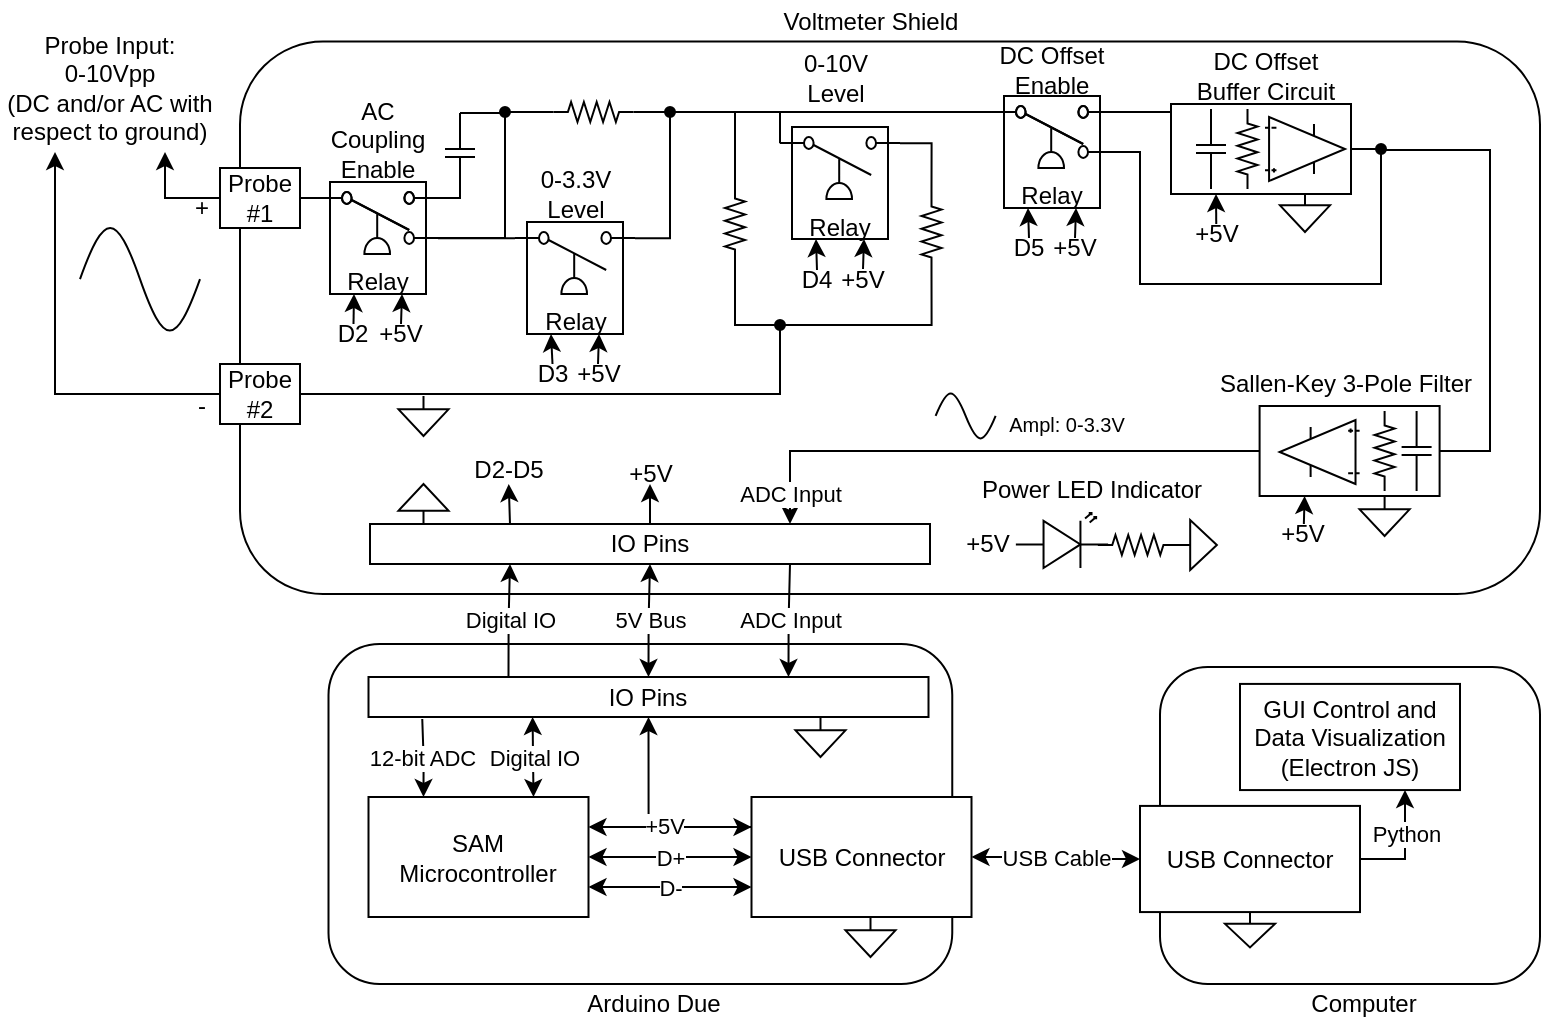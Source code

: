 <mxfile version="13.6.2" type="device"><diagram id="-oL0NHtV38mQ9emUjdSc" name="Page-1"><mxGraphModel dx="1126" dy="167" grid="1" gridSize="10" guides="1" tooltips="1" connect="1" arrows="1" fold="1" page="1" pageScale="1" pageWidth="850" pageHeight="1100" math="0" shadow="0"><root><mxCell id="0"/><mxCell id="1" parent="0"/><mxCell id="wLDwbeyGVbWUntYZaLQP-93" value="" style="rounded=1;whiteSpace=wrap;html=1;" parent="1" vertex="1"><mxGeometry x="-610" y="408.75" width="650" height="276.25" as="geometry"/></mxCell><mxCell id="EzJl0dSxxbxW8zrCP2cZ-2" value="" style="rounded=1;whiteSpace=wrap;html=1;" parent="1" vertex="1"><mxGeometry x="-565.75" y="710" width="311.88" height="170" as="geometry"/></mxCell><mxCell id="EzJl0dSxxbxW8zrCP2cZ-5" value="USB Cable" style="edgeStyle=orthogonalEdgeStyle;rounded=0;orthogonalLoop=1;jettySize=auto;html=1;exitX=1;exitY=0.5;exitDx=0;exitDy=0;entryX=0;entryY=0.5;entryDx=0;entryDy=0;startArrow=classic;startFill=1;" parent="1" source="wLDwbeyGVbWUntYZaLQP-1" target="wLDwbeyGVbWUntYZaLQP-102" edge="1"><mxGeometry relative="1" as="geometry"/></mxCell><mxCell id="EzJl0dSxxbxW8zrCP2cZ-11" value="D+" style="edgeStyle=orthogonalEdgeStyle;rounded=0;orthogonalLoop=1;jettySize=auto;html=1;exitX=0;exitY=0.5;exitDx=0;exitDy=0;entryX=1;entryY=0.5;entryDx=0;entryDy=0;startArrow=classic;startFill=1;" parent="1" source="wLDwbeyGVbWUntYZaLQP-1" target="EzJl0dSxxbxW8zrCP2cZ-6" edge="1"><mxGeometry relative="1" as="geometry"/></mxCell><mxCell id="EzJl0dSxxbxW8zrCP2cZ-12" value="D-" style="edgeStyle=orthogonalEdgeStyle;rounded=0;orthogonalLoop=1;jettySize=auto;html=1;exitX=0;exitY=0.75;exitDx=0;exitDy=0;entryX=1;entryY=0.75;entryDx=0;entryDy=0;startArrow=classic;startFill=1;" parent="1" source="wLDwbeyGVbWUntYZaLQP-1" target="EzJl0dSxxbxW8zrCP2cZ-6" edge="1"><mxGeometry relative="1" as="geometry"/></mxCell><mxCell id="EzJl0dSxxbxW8zrCP2cZ-13" style="edgeStyle=orthogonalEdgeStyle;rounded=0;orthogonalLoop=1;jettySize=auto;html=1;exitX=0;exitY=0.25;exitDx=0;exitDy=0;entryX=0.5;entryY=1;entryDx=0;entryDy=0;startArrow=classic;startFill=1;" parent="1" source="wLDwbeyGVbWUntYZaLQP-1" target="EzJl0dSxxbxW8zrCP2cZ-7" edge="1"><mxGeometry relative="1" as="geometry"><Array as="points"><mxPoint x="-406" y="802"/></Array></mxGeometry></mxCell><mxCell id="dvAcKzwwteOVy_JP5b5H-95" style="edgeStyle=orthogonalEdgeStyle;rounded=0;orthogonalLoop=1;jettySize=auto;html=1;exitX=0;exitY=0.25;exitDx=0;exitDy=0;entryX=1;entryY=0.25;entryDx=0;entryDy=0;startArrow=none;startFill=0;endArrow=classic;endFill=1;" parent="1" source="wLDwbeyGVbWUntYZaLQP-1" target="EzJl0dSxxbxW8zrCP2cZ-6" edge="1"><mxGeometry relative="1" as="geometry"><Array as="points"><mxPoint x="-390" y="802"/><mxPoint x="-390" y="802"/></Array></mxGeometry></mxCell><mxCell id="dvAcKzwwteOVy_JP5b5H-96" value="+5V" style="edgeLabel;html=1;align=center;verticalAlign=middle;resizable=0;points=[];" parent="dvAcKzwwteOVy_JP5b5H-95" vertex="1" connectable="0"><mxGeometry x="-0.064" relative="1" as="geometry"><mxPoint x="-6.0" y="-0.75" as="offset"/></mxGeometry></mxCell><mxCell id="wLDwbeyGVbWUntYZaLQP-1" value="USB Connector" style="rounded=0;whiteSpace=wrap;html=1;" parent="1" vertex="1"><mxGeometry x="-354.25" y="786.5" width="110" height="60" as="geometry"/></mxCell><mxCell id="wLDwbeyGVbWUntYZaLQP-76" value="" style="pointerEvents=1;verticalLabelPosition=bottom;shadow=0;dashed=0;align=center;html=1;verticalAlign=top;shape=mxgraph.electrical.waveforms.sine_wave;" parent="1" vertex="1"><mxGeometry x="-262.19" y="581" width="30" height="30" as="geometry"/></mxCell><mxCell id="wLDwbeyGVbWUntYZaLQP-77" value="&lt;font style=&quot;font-size: 10px&quot;&gt;Ampl: 0-3.3V&lt;/font&gt;" style="text;html=1;align=center;verticalAlign=middle;resizable=0;points=[];autosize=1;" parent="1" vertex="1"><mxGeometry x="-232.19" y="590" width="70" height="20" as="geometry"/></mxCell><mxCell id="dvAcKzwwteOVy_JP5b5H-117" style="edgeStyle=orthogonalEdgeStyle;rounded=0;orthogonalLoop=1;jettySize=auto;html=1;exitX=0;exitY=0.5;exitDx=0;exitDy=0;entryX=0.25;entryY=1;entryDx=0;entryDy=0;startArrow=none;startFill=0;endArrow=classic;endFill=1;" parent="1" source="wLDwbeyGVbWUntYZaLQP-106" target="wLDwbeyGVbWUntYZaLQP-111" edge="1"><mxGeometry relative="1" as="geometry"/></mxCell><mxCell id="jSE5PXebaVcD20LWmkzH-25" style="edgeStyle=orthogonalEdgeStyle;rounded=0;orthogonalLoop=1;jettySize=auto;html=1;exitX=1;exitY=0.5;exitDx=0;exitDy=0;entryX=0.5;entryY=1;entryDx=0;entryDy=0;endArrow=none;endFill=0;" parent="1" source="wLDwbeyGVbWUntYZaLQP-106" target="dvAcKzwwteOVy_JP5b5H-18" edge="1"><mxGeometry relative="1" as="geometry"/></mxCell><mxCell id="wLDwbeyGVbWUntYZaLQP-106" value="Probe #2" style="rounded=0;whiteSpace=wrap;html=1;" parent="1" vertex="1"><mxGeometry x="-620" y="570" width="40" height="30" as="geometry"/></mxCell><mxCell id="wLDwbeyGVbWUntYZaLQP-111" value="Probe Input:&lt;br&gt;&lt;span&gt;0-10Vpp&lt;/span&gt;&lt;br&gt;(DC and/or AC with respect to ground)" style="text;html=1;strokeColor=none;fillColor=none;align=center;verticalAlign=middle;whiteSpace=wrap;rounded=0;" parent="1" vertex="1"><mxGeometry x="-730" y="400" width="110" height="64" as="geometry"/></mxCell><mxCell id="L6yJ6HLcH0pnZUztyq2i-1" value="" style="pointerEvents=1;verticalLabelPosition=bottom;shadow=0;dashed=0;align=center;html=1;verticalAlign=top;shape=mxgraph.electrical.waveforms.sine_wave;" parent="1" vertex="1"><mxGeometry x="-690" y="493.32" width="60" height="68.68" as="geometry"/></mxCell><mxCell id="dvAcKzwwteOVy_JP5b5H-61" style="edgeStyle=orthogonalEdgeStyle;rounded=0;orthogonalLoop=1;jettySize=auto;html=1;exitX=1;exitY=0.5;exitDx=0;exitDy=0;entryX=0;entryY=0.885;entryDx=0;entryDy=0;entryPerimeter=0;startArrow=none;startFill=0;endArrow=none;endFill=0;" parent="1" source="wLDwbeyGVbWUntYZaLQP-53" target="EzJl0dSxxbxW8zrCP2cZ-267" edge="1"><mxGeometry relative="1" as="geometry"/></mxCell><mxCell id="dvAcKzwwteOVy_JP5b5H-116" style="edgeStyle=orthogonalEdgeStyle;rounded=0;orthogonalLoop=1;jettySize=auto;html=1;exitX=0;exitY=0.5;exitDx=0;exitDy=0;entryX=0.75;entryY=1;entryDx=0;entryDy=0;startArrow=none;startFill=0;endArrow=classic;endFill=1;" parent="1" source="wLDwbeyGVbWUntYZaLQP-53" target="wLDwbeyGVbWUntYZaLQP-111" edge="1"><mxGeometry relative="1" as="geometry"/></mxCell><mxCell id="wLDwbeyGVbWUntYZaLQP-53" value="Probe #1" style="rounded=0;whiteSpace=wrap;html=1;" parent="1" vertex="1"><mxGeometry x="-620" y="472" width="40" height="30" as="geometry"/></mxCell><mxCell id="EzJl0dSxxbxW8zrCP2cZ-16" value="Digital IO" style="rounded=0;orthogonalLoop=1;jettySize=auto;html=1;exitX=0.75;exitY=0;exitDx=0;exitDy=0;entryX=0.293;entryY=1;entryDx=0;entryDy=0;entryPerimeter=0;startArrow=classic;startFill=1;" parent="1" source="EzJl0dSxxbxW8zrCP2cZ-6" target="EzJl0dSxxbxW8zrCP2cZ-7" edge="1"><mxGeometry relative="1" as="geometry"/></mxCell><mxCell id="EzJl0dSxxbxW8zrCP2cZ-22" value="12-bit ADC" style="edgeStyle=orthogonalEdgeStyle;rounded=0;orthogonalLoop=1;jettySize=auto;html=1;exitX=0.25;exitY=0;exitDx=0;exitDy=0;entryX=0.096;entryY=1.05;entryDx=0;entryDy=0;entryPerimeter=0;startArrow=classic;startFill=1;endArrow=none;endFill=0;" parent="1" source="EzJl0dSxxbxW8zrCP2cZ-6" target="EzJl0dSxxbxW8zrCP2cZ-7" edge="1"><mxGeometry relative="1" as="geometry"><Array as="points"><mxPoint x="-518" y="767"/><mxPoint x="-519" y="767"/></Array></mxGeometry></mxCell><mxCell id="EzJl0dSxxbxW8zrCP2cZ-6" value="SAM Microcontroller" style="rounded=0;whiteSpace=wrap;html=1;" parent="1" vertex="1"><mxGeometry x="-545.75" y="786.5" width="110" height="60" as="geometry"/></mxCell><mxCell id="EzJl0dSxxbxW8zrCP2cZ-19" value="ADC Input" style="edgeStyle=orthogonalEdgeStyle;rounded=0;orthogonalLoop=1;jettySize=auto;html=1;exitX=0.75;exitY=0;exitDx=0;exitDy=0;entryX=0.75;entryY=1;entryDx=0;entryDy=0;startArrow=classic;startFill=1;endArrow=none;endFill=0;" parent="1" source="EzJl0dSxxbxW8zrCP2cZ-7" target="EzJl0dSxxbxW8zrCP2cZ-18" edge="1"><mxGeometry relative="1" as="geometry"/></mxCell><mxCell id="EzJl0dSxxbxW8zrCP2cZ-20" value="5V Bus" style="edgeStyle=orthogonalEdgeStyle;rounded=0;orthogonalLoop=1;jettySize=auto;html=1;exitX=0.5;exitY=0;exitDx=0;exitDy=0;entryX=0.5;entryY=1;entryDx=0;entryDy=0;startArrow=classic;startFill=1;" parent="1" source="EzJl0dSxxbxW8zrCP2cZ-7" target="EzJl0dSxxbxW8zrCP2cZ-18" edge="1"><mxGeometry relative="1" as="geometry"/></mxCell><mxCell id="EzJl0dSxxbxW8zrCP2cZ-21" value="Digital IO" style="edgeStyle=orthogonalEdgeStyle;rounded=0;orthogonalLoop=1;jettySize=auto;html=1;exitX=0.25;exitY=0;exitDx=0;exitDy=0;entryX=0.25;entryY=1;entryDx=0;entryDy=0;startArrow=none;startFill=0;endArrow=classic;endFill=1;" parent="1" source="EzJl0dSxxbxW8zrCP2cZ-7" target="EzJl0dSxxbxW8zrCP2cZ-18" edge="1"><mxGeometry relative="1" as="geometry"/></mxCell><mxCell id="EzJl0dSxxbxW8zrCP2cZ-7" value="IO Pins" style="rounded=0;whiteSpace=wrap;html=1;" parent="1" vertex="1"><mxGeometry x="-545.75" y="726.5" width="280" height="20" as="geometry"/></mxCell><mxCell id="EzJl0dSxxbxW8zrCP2cZ-18" value="IO Pins" style="rounded=0;whiteSpace=wrap;html=1;" parent="1" vertex="1"><mxGeometry x="-545" y="650" width="280" height="20" as="geometry"/></mxCell><mxCell id="dvAcKzwwteOVy_JP5b5H-58" style="edgeStyle=orthogonalEdgeStyle;rounded=0;orthogonalLoop=1;jettySize=auto;html=1;exitX=0;exitY=0.5;exitDx=0;exitDy=0;exitPerimeter=0;entryX=1;entryY=0.5;entryDx=0;entryDy=0;startArrow=none;startFill=0;endArrow=none;endFill=0;" parent="1" source="okWs0Sjqfzj3kmloRYLB-17" target="dvAcKzwwteOVy_JP5b5H-54" edge="1"><mxGeometry relative="1" as="geometry"/></mxCell><mxCell id="jSE5PXebaVcD20LWmkzH-31" style="edgeStyle=orthogonalEdgeStyle;rounded=0;orthogonalLoop=1;jettySize=auto;html=1;exitX=1;exitY=0.5;exitDx=0;exitDy=0;exitPerimeter=0;entryX=0;entryY=0.5;entryDx=0;entryDy=0;endArrow=none;endFill=0;" parent="1" source="okWs0Sjqfzj3kmloRYLB-17" target="jSE5PXebaVcD20LWmkzH-29" edge="1"><mxGeometry relative="1" as="geometry"/></mxCell><mxCell id="okWs0Sjqfzj3kmloRYLB-17" value="" style="pointerEvents=1;verticalLabelPosition=bottom;shadow=0;dashed=0;align=center;html=1;verticalAlign=top;shape=mxgraph.electrical.resistors.resistor_2;rotation=90;direction=north;" parent="1" vertex="1"><mxGeometry x="-438.26" y="424" width="10" height="40" as="geometry"/></mxCell><mxCell id="okWs0Sjqfzj3kmloRYLB-20" value="" style="pointerEvents=1;verticalLabelPosition=bottom;shadow=0;dashed=0;align=center;html=1;verticalAlign=top;shape=mxgraph.electrical.resistors.resistor_2;rotation=90;" parent="1" vertex="1"><mxGeometry x="-382.5" y="495" width="40" height="10" as="geometry"/></mxCell><mxCell id="EzJl0dSxxbxW8zrCP2cZ-129" value="" style="pointerEvents=1;verticalLabelPosition=bottom;shadow=0;dashed=0;align=center;html=1;verticalAlign=top;shape=mxgraph.electrical.signal_sources.signal_ground;" parent="1" vertex="1"><mxGeometry x="-307.25" y="846.5" width="25" height="20" as="geometry"/></mxCell><mxCell id="EzJl0dSxxbxW8zrCP2cZ-176" value="" style="group" parent="1" vertex="1" connectable="0"><mxGeometry x="-340" y="451.5" width="60" height="81" as="geometry"/></mxCell><mxCell id="EzJl0dSxxbxW8zrCP2cZ-177" value="+5V" style="text;html=1;strokeColor=none;fillColor=none;align=center;verticalAlign=middle;whiteSpace=wrap;rounded=0;dashed=1;" parent="EzJl0dSxxbxW8zrCP2cZ-176" vertex="1"><mxGeometry x="34" y="71" width="15" height="10" as="geometry"/></mxCell><mxCell id="EzJl0dSxxbxW8zrCP2cZ-178" value="" style="group" parent="EzJl0dSxxbxW8zrCP2cZ-176" vertex="1" connectable="0"><mxGeometry width="60" height="76" as="geometry"/></mxCell><mxCell id="EzJl0dSxxbxW8zrCP2cZ-179" value="" style="group" parent="EzJl0dSxxbxW8zrCP2cZ-178" vertex="1" connectable="0"><mxGeometry width="60" height="76" as="geometry"/></mxCell><mxCell id="EzJl0dSxxbxW8zrCP2cZ-180" value="&lt;br&gt;&lt;br&gt;&lt;br&gt;Relay" style="rounded=0;whiteSpace=wrap;html=1;" parent="EzJl0dSxxbxW8zrCP2cZ-179" vertex="1"><mxGeometry x="6" width="48" height="56" as="geometry"/></mxCell><mxCell id="EzJl0dSxxbxW8zrCP2cZ-181" value="" style="pointerEvents=1;verticalLabelPosition=bottom;shadow=0;dashed=0;align=center;html=1;verticalAlign=top;shape=mxgraph.electrical.electro-mechanical.pressure_actuated;" parent="EzJl0dSxxbxW8zrCP2cZ-179" vertex="1"><mxGeometry y="5" width="60" height="31" as="geometry"/></mxCell><mxCell id="EzJl0dSxxbxW8zrCP2cZ-182" style="edgeStyle=orthogonalEdgeStyle;rounded=0;orthogonalLoop=1;jettySize=auto;html=1;exitX=0.5;exitY=0;exitDx=0;exitDy=0;entryX=0.75;entryY=1;entryDx=0;entryDy=0;startArrow=none;startFill=0;endArrow=classic;endFill=1;" parent="EzJl0dSxxbxW8zrCP2cZ-176" source="EzJl0dSxxbxW8zrCP2cZ-177" target="EzJl0dSxxbxW8zrCP2cZ-180" edge="1"><mxGeometry relative="1" as="geometry"/></mxCell><mxCell id="jSE5PXebaVcD20LWmkzH-37" style="edgeStyle=orthogonalEdgeStyle;rounded=0;orthogonalLoop=1;jettySize=auto;html=1;exitX=1;exitY=0.5;exitDx=0;exitDy=0;exitPerimeter=0;entryX=1;entryY=0.5;entryDx=0;entryDy=0;endArrow=none;endFill=0;" parent="1" source="EzJl0dSxxbxW8zrCP2cZ-193" target="dvAcKzwwteOVy_JP5b5H-18" edge="1"><mxGeometry relative="1" as="geometry"/></mxCell><mxCell id="EzJl0dSxxbxW8zrCP2cZ-193" value="" style="pointerEvents=1;verticalLabelPosition=bottom;shadow=0;dashed=0;align=center;html=1;verticalAlign=top;shape=mxgraph.electrical.resistors.resistor_2;rotation=90;" parent="1" vertex="1"><mxGeometry x="-284.25" y="499" width="40" height="10" as="geometry"/></mxCell><mxCell id="EzJl0dSxxbxW8zrCP2cZ-195" style="edgeStyle=orthogonalEdgeStyle;rounded=0;orthogonalLoop=1;jettySize=auto;html=1;exitX=1;exitY=0.1;exitDx=0;exitDy=0;exitPerimeter=0;entryX=0;entryY=0.5;entryDx=0;entryDy=0;entryPerimeter=0;startArrow=none;startFill=0;endArrow=none;endFill=0;" parent="1" source="EzJl0dSxxbxW8zrCP2cZ-181" target="EzJl0dSxxbxW8zrCP2cZ-193" edge="1"><mxGeometry relative="1" as="geometry"/></mxCell><mxCell id="EzJl0dSxxbxW8zrCP2cZ-248" value="Arduino Due" style="text;html=1;strokeColor=none;fillColor=none;align=center;verticalAlign=middle;whiteSpace=wrap;rounded=0;" parent="1" vertex="1"><mxGeometry x="-438.26" y="880" width="70" height="20" as="geometry"/></mxCell><mxCell id="EzJl0dSxxbxW8zrCP2cZ-249" value="Voltmeter Shield" style="text;html=1;strokeColor=none;fillColor=none;align=center;verticalAlign=middle;whiteSpace=wrap;rounded=0;" parent="1" vertex="1"><mxGeometry x="-348" y="388.75" width="106.5" height="20" as="geometry"/></mxCell><mxCell id="EzJl0dSxxbxW8zrCP2cZ-247" value="Computer" style="text;html=1;strokeColor=none;fillColor=none;align=center;verticalAlign=middle;whiteSpace=wrap;rounded=0;" parent="1" vertex="1"><mxGeometry x="-68" y="880" width="40" height="20" as="geometry"/></mxCell><mxCell id="EzJl0dSxxbxW8zrCP2cZ-260" value="" style="group" parent="1" vertex="1" connectable="0"><mxGeometry x="-565.75" y="481" width="60" height="81" as="geometry"/></mxCell><mxCell id="EzJl0dSxxbxW8zrCP2cZ-261" value="" style="group" parent="EzJl0dSxxbxW8zrCP2cZ-260" vertex="1" connectable="0"><mxGeometry x="-5.25" y="-2" width="60" height="81" as="geometry"/></mxCell><mxCell id="EzJl0dSxxbxW8zrCP2cZ-262" value="+5V" style="text;html=1;strokeColor=none;fillColor=none;align=center;verticalAlign=middle;whiteSpace=wrap;rounded=0;dashed=1;" parent="EzJl0dSxxbxW8zrCP2cZ-261" vertex="1"><mxGeometry x="34" y="71" width="15" height="10" as="geometry"/></mxCell><mxCell id="EzJl0dSxxbxW8zrCP2cZ-263" value="" style="group" parent="EzJl0dSxxbxW8zrCP2cZ-261" vertex="1" connectable="0"><mxGeometry width="60" height="76" as="geometry"/></mxCell><mxCell id="EzJl0dSxxbxW8zrCP2cZ-264" value="" style="group" parent="EzJl0dSxxbxW8zrCP2cZ-263" vertex="1" connectable="0"><mxGeometry width="60" height="76" as="geometry"/></mxCell><mxCell id="EzJl0dSxxbxW8zrCP2cZ-265" value="&lt;br&gt;&lt;br&gt;&lt;br&gt;Relay" style="rounded=0;whiteSpace=wrap;html=1;" parent="EzJl0dSxxbxW8zrCP2cZ-264" vertex="1"><mxGeometry x="6" width="48" height="56" as="geometry"/></mxCell><mxCell id="EzJl0dSxxbxW8zrCP2cZ-266" value="" style="pointerEvents=1;verticalLabelPosition=bottom;shadow=0;dashed=0;align=center;html=1;verticalAlign=top;shape=mxgraph.electrical.electro-mechanical.pressure_actuated;" parent="EzJl0dSxxbxW8zrCP2cZ-264" vertex="1"><mxGeometry y="5" width="60" height="31" as="geometry"/></mxCell><mxCell id="EzJl0dSxxbxW8zrCP2cZ-267" value="" style="pointerEvents=1;verticalLabelPosition=bottom;shadow=0;dashed=0;align=center;html=1;verticalAlign=top;shape=mxgraph.electrical.electro-mechanical.2-way_switch;fillColor=none;flipV=1;" parent="EzJl0dSxxbxW8zrCP2cZ-264" vertex="1"><mxGeometry y="5" width="60" height="26" as="geometry"/></mxCell><mxCell id="EzJl0dSxxbxW8zrCP2cZ-268" style="edgeStyle=orthogonalEdgeStyle;rounded=0;orthogonalLoop=1;jettySize=auto;html=1;exitX=0.5;exitY=0;exitDx=0;exitDy=0;entryX=0.75;entryY=1;entryDx=0;entryDy=0;startArrow=none;startFill=0;endArrow=classic;endFill=1;" parent="EzJl0dSxxbxW8zrCP2cZ-261" source="EzJl0dSxxbxW8zrCP2cZ-262" target="EzJl0dSxxbxW8zrCP2cZ-265" edge="1"><mxGeometry relative="1" as="geometry"/></mxCell><mxCell id="EzJl0dSxxbxW8zrCP2cZ-320" style="edgeStyle=orthogonalEdgeStyle;rounded=0;orthogonalLoop=1;jettySize=auto;html=1;exitX=0.5;exitY=0;exitDx=0;exitDy=0;entryX=0.25;entryY=1;entryDx=0;entryDy=0;startArrow=none;startFill=0;endArrow=classic;endFill=1;" parent="1" source="EzJl0dSxxbxW8zrCP2cZ-318" target="EzJl0dSxxbxW8zrCP2cZ-265" edge="1"><mxGeometry relative="1" as="geometry"/></mxCell><mxCell id="EzJl0dSxxbxW8zrCP2cZ-318" value="D2" style="text;html=1;strokeColor=none;fillColor=none;align=center;verticalAlign=middle;whiteSpace=wrap;rounded=0;dashed=1;" parent="1" vertex="1"><mxGeometry x="-560.75" y="550" width="15" height="10" as="geometry"/></mxCell><mxCell id="EzJl0dSxxbxW8zrCP2cZ-331" style="edgeStyle=orthogonalEdgeStyle;rounded=0;orthogonalLoop=1;jettySize=auto;html=1;exitX=0.5;exitY=0;exitDx=0;exitDy=0;entryX=0.25;entryY=1;entryDx=0;entryDy=0;startArrow=none;startFill=0;endArrow=classic;endFill=1;" parent="1" source="EzJl0dSxxbxW8zrCP2cZ-330" target="EzJl0dSxxbxW8zrCP2cZ-180" edge="1"><mxGeometry relative="1" as="geometry"/></mxCell><mxCell id="EzJl0dSxxbxW8zrCP2cZ-330" value="D4" style="text;html=1;strokeColor=none;fillColor=none;align=center;verticalAlign=middle;whiteSpace=wrap;rounded=0;dashed=1;" parent="1" vertex="1"><mxGeometry x="-329" y="523" width="15" height="10" as="geometry"/></mxCell><mxCell id="EzJl0dSxxbxW8zrCP2cZ-370" style="rounded=0;orthogonalLoop=1;jettySize=auto;html=1;exitX=0.5;exitY=1;exitDx=0;exitDy=0;entryX=0.25;entryY=0;entryDx=0;entryDy=0;startArrow=classic;startFill=1;endArrow=none;endFill=0;" parent="1" source="EzJl0dSxxbxW8zrCP2cZ-364" target="EzJl0dSxxbxW8zrCP2cZ-18" edge="1"><mxGeometry relative="1" as="geometry"/></mxCell><mxCell id="EzJl0dSxxbxW8zrCP2cZ-364" value="D2-D5" style="text;html=1;strokeColor=none;fillColor=none;align=center;verticalAlign=middle;whiteSpace=wrap;rounded=0;dashed=1;" parent="1" vertex="1"><mxGeometry x="-500.13" y="615" width="49" height="15" as="geometry"/></mxCell><mxCell id="EzJl0dSxxbxW8zrCP2cZ-368" style="rounded=0;orthogonalLoop=1;jettySize=auto;html=1;exitX=0.5;exitY=1;exitDx=0;exitDy=0;entryX=0.5;entryY=0;entryDx=0;entryDy=0;startArrow=classic;startFill=1;endArrow=none;endFill=0;" parent="1" source="EzJl0dSxxbxW8zrCP2cZ-367" target="EzJl0dSxxbxW8zrCP2cZ-18" edge="1"><mxGeometry relative="1" as="geometry"/></mxCell><mxCell id="EzJl0dSxxbxW8zrCP2cZ-367" value="+5V" style="text;html=1;strokeColor=none;fillColor=none;align=center;verticalAlign=middle;whiteSpace=wrap;rounded=0;dashed=1;" parent="1" vertex="1"><mxGeometry x="-412.5" y="620" width="15" height="10" as="geometry"/></mxCell><mxCell id="EzJl0dSxxbxW8zrCP2cZ-371" value="" style="pointerEvents=1;verticalLabelPosition=bottom;shadow=0;dashed=0;align=center;html=1;verticalAlign=top;shape=mxgraph.electrical.signal_sources.signal_ground;direction=west;" parent="1" vertex="1"><mxGeometry x="-530.75" y="630" width="25" height="20" as="geometry"/></mxCell><mxCell id="EzJl0dSxxbxW8zrCP2cZ-379" value="" style="pointerEvents=1;verticalLabelPosition=bottom;shadow=0;dashed=0;align=center;html=1;verticalAlign=top;shape=mxgraph.electrical.signal_sources.signal_ground;" parent="1" vertex="1"><mxGeometry x="-332.25" y="746.5" width="25" height="20" as="geometry"/></mxCell><mxCell id="dvAcKzwwteOVy_JP5b5H-63" style="edgeStyle=orthogonalEdgeStyle;rounded=0;orthogonalLoop=1;jettySize=auto;html=1;exitX=0;exitY=0.5;exitDx=0;exitDy=0;exitPerimeter=0;entryX=0;entryY=0.5;entryDx=0;entryDy=0;startArrow=none;startFill=0;endArrow=none;endFill=0;" parent="1" source="EzJl0dSxxbxW8zrCP2cZ-304" target="dvAcKzwwteOVy_JP5b5H-54" edge="1"><mxGeometry relative="1" as="geometry"/></mxCell><mxCell id="EzJl0dSxxbxW8zrCP2cZ-304" value="" style="pointerEvents=1;verticalLabelPosition=bottom;shadow=0;dashed=0;align=center;html=1;verticalAlign=top;shape=mxgraph.electrical.capacitors.capacitor_1;fillColor=none;rotation=-90;direction=west;" parent="1" vertex="1"><mxGeometry x="-520" y="457" width="40" height="15" as="geometry"/></mxCell><mxCell id="jSE5PXebaVcD20LWmkzH-36" style="edgeStyle=orthogonalEdgeStyle;rounded=0;orthogonalLoop=1;jettySize=auto;html=1;exitX=0;exitY=0.5;exitDx=0;exitDy=0;entryX=1;entryY=0.5;entryDx=0;entryDy=0;entryPerimeter=0;endArrow=none;endFill=0;" parent="1" source="dvAcKzwwteOVy_JP5b5H-18" target="okWs0Sjqfzj3kmloRYLB-20" edge="1"><mxGeometry relative="1" as="geometry"/></mxCell><mxCell id="dvAcKzwwteOVy_JP5b5H-18" value="" style="ellipse;whiteSpace=wrap;html=1;aspect=fixed;fillColor=#000000;" parent="1" vertex="1"><mxGeometry x="-342.5" y="548" width="5" height="5" as="geometry"/></mxCell><mxCell id="dvAcKzwwteOVy_JP5b5H-85" value="ADC Input" style="edgeStyle=orthogonalEdgeStyle;rounded=0;orthogonalLoop=1;jettySize=auto;html=1;exitX=1;exitY=0.5;exitDx=0;exitDy=0;entryX=0.75;entryY=0;entryDx=0;entryDy=0;startArrow=none;startFill=0;endArrow=classic;endFill=1;" parent="1" source="EzJl0dSxxbxW8zrCP2cZ-251" target="EzJl0dSxxbxW8zrCP2cZ-18" edge="1"><mxGeometry x="0.753" y="18" relative="1" as="geometry"><mxPoint x="-18" y="18" as="offset"/><mxPoint x="-73" y="610.5" as="sourcePoint"/></mxGeometry></mxCell><mxCell id="wLDwbeyGVbWUntYZaLQP-101" value="" style="rounded=1;whiteSpace=wrap;html=1;" parent="1" vertex="1"><mxGeometry x="-150" y="721.5" width="190" height="158.5" as="geometry"/></mxCell><mxCell id="dvAcKzwwteOVy_JP5b5H-35" value="Python" style="edgeStyle=orthogonalEdgeStyle;rounded=0;orthogonalLoop=1;jettySize=auto;html=1;exitX=1;exitY=0.5;exitDx=0;exitDy=0;entryX=0.75;entryY=1;entryDx=0;entryDy=0;startArrow=none;startFill=0;endArrow=classic;endFill=1;" parent="1" source="wLDwbeyGVbWUntYZaLQP-102" target="wLDwbeyGVbWUntYZaLQP-103" edge="1"><mxGeometry x="0.229" relative="1" as="geometry"><mxPoint as="offset"/></mxGeometry></mxCell><mxCell id="wLDwbeyGVbWUntYZaLQP-102" value="USB Connector" style="rounded=0;whiteSpace=wrap;html=1;" parent="1" vertex="1"><mxGeometry x="-160" y="790.962" width="110" height="53.077" as="geometry"/></mxCell><mxCell id="wLDwbeyGVbWUntYZaLQP-103" value="GUI Control and Data Visualization&lt;br&gt;(Electron JS)" style="rounded=0;whiteSpace=wrap;html=1;" parent="1" vertex="1"><mxGeometry x="-110" y="729.962" width="110" height="53.077" as="geometry"/></mxCell><mxCell id="L6yJ6HLcH0pnZUztyq2i-5" value="" style="pointerEvents=1;verticalLabelPosition=bottom;shadow=0;dashed=0;align=center;html=1;verticalAlign=top;shape=mxgraph.electrical.signal_sources.signal_ground;" parent="1" vertex="1"><mxGeometry x="-117.5" y="844.038" width="25" height="17.692" as="geometry"/></mxCell><mxCell id="dvAcKzwwteOVy_JP5b5H-36" value="AC Coupling&lt;br&gt;Enable" style="text;html=1;strokeColor=none;fillColor=none;align=center;verticalAlign=middle;whiteSpace=wrap;rounded=0;" parent="1" vertex="1"><mxGeometry x="-560.75" y="448.25" width="40" height="20" as="geometry"/></mxCell><mxCell id="dvAcKzwwteOVy_JP5b5H-57" style="edgeStyle=orthogonalEdgeStyle;rounded=0;orthogonalLoop=1;jettySize=auto;html=1;exitX=0.5;exitY=1;exitDx=0;exitDy=0;entryX=1;entryY=0.115;entryDx=0;entryDy=0;entryPerimeter=0;startArrow=none;startFill=0;endArrow=none;endFill=0;" parent="1" source="dvAcKzwwteOVy_JP5b5H-54" target="EzJl0dSxxbxW8zrCP2cZ-267" edge="1"><mxGeometry relative="1" as="geometry"/></mxCell><mxCell id="dvAcKzwwteOVy_JP5b5H-54" value="" style="ellipse;whiteSpace=wrap;html=1;aspect=fixed;fillColor=#000000;" parent="1" vertex="1"><mxGeometry x="-480" y="441.5" width="5" height="5" as="geometry"/></mxCell><mxCell id="dvAcKzwwteOVy_JP5b5H-62" style="edgeStyle=orthogonalEdgeStyle;rounded=0;orthogonalLoop=1;jettySize=auto;html=1;exitX=1;exitY=0.885;exitDx=0;exitDy=0;exitPerimeter=0;entryX=1;entryY=0.5;entryDx=0;entryDy=0;entryPerimeter=0;startArrow=none;startFill=0;endArrow=none;endFill=0;" parent="1" source="EzJl0dSxxbxW8zrCP2cZ-267" target="EzJl0dSxxbxW8zrCP2cZ-304" edge="1"><mxGeometry relative="1" as="geometry"/></mxCell><mxCell id="dvAcKzwwteOVy_JP5b5H-99" value="" style="group" parent="1" vertex="1" connectable="0"><mxGeometry x="-250.0" y="623" width="128.43" height="50" as="geometry"/></mxCell><mxCell id="dvAcKzwwteOVy_JP5b5H-98" value="Power LED Indicator" style="text;html=1;strokeColor=none;fillColor=none;align=center;verticalAlign=middle;whiteSpace=wrap;rounded=0;" parent="dvAcKzwwteOVy_JP5b5H-99" vertex="1"><mxGeometry x="4.93" width="122.19" height="20" as="geometry"/></mxCell><mxCell id="wLDwbeyGVbWUntYZaLQP-92" value="" style="pointerEvents=1;verticalLabelPosition=bottom;shadow=0;dashed=0;align=center;html=1;verticalAlign=top;shape=mxgraph.electrical.signal_sources.signal_ground;rotation=-90;" parent="dvAcKzwwteOVy_JP5b5H-99" vertex="1"><mxGeometry x="105.93" y="27.5" width="25" height="20" as="geometry"/></mxCell><mxCell id="dvAcKzwwteOVy_JP5b5H-45" value="" style="verticalLabelPosition=bottom;shadow=0;dashed=0;align=center;html=1;verticalAlign=top;shape=mxgraph.electrical.opto_electronics.led_2;pointerEvents=1;fillColor=#FFFFFF;rotation=0;" parent="dvAcKzwwteOVy_JP5b5H-99" vertex="1"><mxGeometry x="27.93" y="21.5" width="46.13" height="27.5" as="geometry"/></mxCell><mxCell id="dvAcKzwwteOVy_JP5b5H-47" value="" style="pointerEvents=1;verticalLabelPosition=bottom;shadow=0;dashed=0;align=center;html=1;verticalAlign=top;shape=mxgraph.electrical.resistors.resistor_2;rotation=-90;direction=north;" parent="dvAcKzwwteOVy_JP5b5H-99" vertex="1"><mxGeometry x="83.93" y="17.5" width="10" height="40" as="geometry"/></mxCell><mxCell id="dvAcKzwwteOVy_JP5b5H-49" value="+5V" style="text;html=1;strokeColor=none;fillColor=none;align=center;verticalAlign=middle;whiteSpace=wrap;rounded=0;rotation=0;" parent="dvAcKzwwteOVy_JP5b5H-99" vertex="1"><mxGeometry y="27" width="27.93" height="20" as="geometry"/></mxCell><mxCell id="jSE5PXebaVcD20LWmkzH-1" value="+" style="text;html=1;strokeColor=none;fillColor=none;align=center;verticalAlign=middle;whiteSpace=wrap;rounded=0;" parent="1" vertex="1"><mxGeometry x="-639" y="482" width="20" height="20" as="geometry"/></mxCell><mxCell id="jSE5PXebaVcD20LWmkzH-3" value="-" style="text;html=1;strokeColor=none;fillColor=none;align=center;verticalAlign=middle;whiteSpace=wrap;rounded=0;" parent="1" vertex="1"><mxGeometry x="-639" y="581" width="20" height="20" as="geometry"/></mxCell><mxCell id="jSE5PXebaVcD20LWmkzH-4" value="" style="group" parent="1" vertex="1" connectable="0"><mxGeometry x="-145" y="419" width="95" height="91" as="geometry"/></mxCell><mxCell id="dvAcKzwwteOVy_JP5b5H-83" value="" style="group" parent="jSE5PXebaVcD20LWmkzH-4" vertex="1" connectable="0"><mxGeometry width="95" height="85" as="geometry"/></mxCell><mxCell id="EzJl0dSxxbxW8zrCP2cZ-373" value="" style="pointerEvents=1;verticalLabelPosition=bottom;shadow=0;dashed=0;align=center;html=1;verticalAlign=top;shape=mxgraph.electrical.signal_sources.signal_ground;" parent="dvAcKzwwteOVy_JP5b5H-83" vertex="1"><mxGeometry x="55.0" y="65" width="25" height="20" as="geometry"/></mxCell><mxCell id="EzJl0dSxxbxW8zrCP2cZ-290" value="DC Offset Buffer Circuit" style="text;html=1;strokeColor=none;fillColor=none;align=center;verticalAlign=middle;whiteSpace=wrap;rounded=0;" parent="dvAcKzwwteOVy_JP5b5H-83" vertex="1"><mxGeometry x="8" y="-3" width="80" height="20" as="geometry"/></mxCell><mxCell id="EzJl0dSxxbxW8zrCP2cZ-285" value="" style="rounded=0;whiteSpace=wrap;html=1;rotation=-360;" parent="dvAcKzwwteOVy_JP5b5H-83" vertex="1"><mxGeometry x="0.5" y="21" width="90" height="45" as="geometry"/></mxCell><mxCell id="EzJl0dSxxbxW8zrCP2cZ-286" value="" style="verticalLabelPosition=bottom;shadow=0;dashed=0;align=center;html=1;verticalAlign=top;shape=mxgraph.electrical.abstract.operational_amp_1;rotation=-360;" parent="dvAcKzwwteOVy_JP5b5H-83" vertex="1"><mxGeometry x="47.5" y="27.5" width="40" height="32" as="geometry"/></mxCell><mxCell id="EzJl0dSxxbxW8zrCP2cZ-287" value="" style="pointerEvents=1;verticalLabelPosition=bottom;shadow=0;dashed=0;align=center;html=1;verticalAlign=top;shape=mxgraph.electrical.resistors.resistor_2;rotation=-90;" parent="dvAcKzwwteOVy_JP5b5H-83" vertex="1"><mxGeometry x="18.75" y="38.5" width="40" height="10" as="geometry"/></mxCell><mxCell id="EzJl0dSxxbxW8zrCP2cZ-288" value="" style="pointerEvents=1;verticalLabelPosition=bottom;shadow=0;dashed=0;align=center;html=1;verticalAlign=top;shape=mxgraph.electrical.capacitors.capacitor_1;fillColor=none;rotation=-90;" parent="dvAcKzwwteOVy_JP5b5H-83" vertex="1"><mxGeometry x="0.5" y="36" width="40" height="15" as="geometry"/></mxCell><mxCell id="NfLXvQbTTf4OFpSt8lfe-17" value="+5V" style="text;html=1;strokeColor=none;fillColor=none;align=center;verticalAlign=middle;whiteSpace=wrap;rounded=0;dashed=1;" parent="jSE5PXebaVcD20LWmkzH-4" vertex="1"><mxGeometry x="15.63" y="81" width="15" height="10" as="geometry"/></mxCell><mxCell id="NfLXvQbTTf4OFpSt8lfe-18" style="edgeStyle=orthogonalEdgeStyle;rounded=0;orthogonalLoop=1;jettySize=auto;html=1;exitX=0.5;exitY=0;exitDx=0;exitDy=0;entryX=0.25;entryY=1;entryDx=0;entryDy=0;" parent="jSE5PXebaVcD20LWmkzH-4" source="NfLXvQbTTf4OFpSt8lfe-17" target="EzJl0dSxxbxW8zrCP2cZ-285" edge="1"><mxGeometry relative="1" as="geometry"/></mxCell><mxCell id="jSE5PXebaVcD20LWmkzH-14" value="" style="group" parent="1" vertex="1" connectable="0"><mxGeometry x="-234" y="413" width="70" height="104" as="geometry"/></mxCell><mxCell id="EzJl0dSxxbxW8zrCP2cZ-342" value="D5" style="text;html=1;strokeColor=none;fillColor=none;align=center;verticalAlign=middle;whiteSpace=wrap;rounded=0;dashed=1;" parent="jSE5PXebaVcD20LWmkzH-14" vertex="1"><mxGeometry x="11" y="94" width="15" height="10" as="geometry"/></mxCell><mxCell id="EzJl0dSxxbxW8zrCP2cZ-232" value="" style="group" parent="jSE5PXebaVcD20LWmkzH-14" vertex="1" connectable="0"><mxGeometry y="23" width="60" height="81" as="geometry"/></mxCell><mxCell id="EzJl0dSxxbxW8zrCP2cZ-233" value="+5V" style="text;html=1;strokeColor=none;fillColor=none;align=center;verticalAlign=middle;whiteSpace=wrap;rounded=0;dashed=1;" parent="EzJl0dSxxbxW8zrCP2cZ-232" vertex="1"><mxGeometry x="34" y="71" width="15" height="10" as="geometry"/></mxCell><mxCell id="EzJl0dSxxbxW8zrCP2cZ-234" value="" style="group" parent="EzJl0dSxxbxW8zrCP2cZ-232" vertex="1" connectable="0"><mxGeometry width="60" height="76" as="geometry"/></mxCell><mxCell id="EzJl0dSxxbxW8zrCP2cZ-235" value="" style="group" parent="EzJl0dSxxbxW8zrCP2cZ-234" vertex="1" connectable="0"><mxGeometry width="60" height="76" as="geometry"/></mxCell><mxCell id="EzJl0dSxxbxW8zrCP2cZ-236" value="&lt;br&gt;&lt;br&gt;&lt;br&gt;Relay" style="rounded=0;whiteSpace=wrap;html=1;" parent="EzJl0dSxxbxW8zrCP2cZ-235" vertex="1"><mxGeometry x="6" width="48" height="56" as="geometry"/></mxCell><mxCell id="EzJl0dSxxbxW8zrCP2cZ-237" value="" style="pointerEvents=1;verticalLabelPosition=bottom;shadow=0;dashed=0;align=center;html=1;verticalAlign=top;shape=mxgraph.electrical.electro-mechanical.pressure_actuated;" parent="EzJl0dSxxbxW8zrCP2cZ-235" vertex="1"><mxGeometry y="5" width="60" height="31" as="geometry"/></mxCell><mxCell id="EzJl0dSxxbxW8zrCP2cZ-239" value="" style="pointerEvents=1;verticalLabelPosition=bottom;shadow=0;dashed=0;align=center;html=1;verticalAlign=top;shape=mxgraph.electrical.electro-mechanical.2-way_switch;fillColor=none;flipV=1;" parent="EzJl0dSxxbxW8zrCP2cZ-235" vertex="1"><mxGeometry y="5" width="60" height="26" as="geometry"/></mxCell><mxCell id="EzJl0dSxxbxW8zrCP2cZ-238" style="edgeStyle=orthogonalEdgeStyle;rounded=0;orthogonalLoop=1;jettySize=auto;html=1;exitX=0.5;exitY=0;exitDx=0;exitDy=0;entryX=0.75;entryY=1;entryDx=0;entryDy=0;startArrow=none;startFill=0;endArrow=classic;endFill=1;" parent="EzJl0dSxxbxW8zrCP2cZ-232" source="EzJl0dSxxbxW8zrCP2cZ-233" target="EzJl0dSxxbxW8zrCP2cZ-236" edge="1"><mxGeometry relative="1" as="geometry"/></mxCell><mxCell id="EzJl0dSxxbxW8zrCP2cZ-343" style="edgeStyle=orthogonalEdgeStyle;rounded=0;orthogonalLoop=1;jettySize=auto;html=1;exitX=0.5;exitY=0;exitDx=0;exitDy=0;entryX=0.25;entryY=1;entryDx=0;entryDy=0;startArrow=none;startFill=0;endArrow=classic;endFill=1;" parent="jSE5PXebaVcD20LWmkzH-14" source="EzJl0dSxxbxW8zrCP2cZ-342" target="EzJl0dSxxbxW8zrCP2cZ-236" edge="1"><mxGeometry relative="1" as="geometry"/></mxCell><mxCell id="dvAcKzwwteOVy_JP5b5H-114" value="DC Offset Enable" style="text;html=1;strokeColor=none;fillColor=none;align=center;verticalAlign=middle;whiteSpace=wrap;rounded=0;" parent="jSE5PXebaVcD20LWmkzH-14" vertex="1"><mxGeometry width="60" height="20" as="geometry"/></mxCell><mxCell id="jSE5PXebaVcD20LWmkzH-19" value="" style="group" parent="1" vertex="1" connectable="0"><mxGeometry x="-121.57" y="570" width="130" height="90" as="geometry"/></mxCell><mxCell id="dvAcKzwwteOVy_JP5b5H-84" value="" style="group" parent="jSE5PXebaVcD20LWmkzH-19" vertex="1" connectable="0"><mxGeometry width="130" height="86" as="geometry"/></mxCell><mxCell id="EzJl0dSxxbxW8zrCP2cZ-372" value="" style="pointerEvents=1;verticalLabelPosition=bottom;shadow=0;dashed=0;align=center;html=1;verticalAlign=top;shape=mxgraph.electrical.signal_sources.signal_ground;" parent="dvAcKzwwteOVy_JP5b5H-84" vertex="1"><mxGeometry x="71.37" y="66" width="25" height="20" as="geometry"/></mxCell><mxCell id="EzJl0dSxxbxW8zrCP2cZ-256" value="Sallen-Key 3-Pole Filter" style="text;html=1;strokeColor=none;fillColor=none;align=center;verticalAlign=middle;whiteSpace=wrap;rounded=0;" parent="dvAcKzwwteOVy_JP5b5H-84" vertex="1"><mxGeometry width="130" height="20" as="geometry"/></mxCell><mxCell id="EzJl0dSxxbxW8zrCP2cZ-251" value="" style="rounded=0;whiteSpace=wrap;html=1;rotation=-180;" parent="dvAcKzwwteOVy_JP5b5H-84" vertex="1"><mxGeometry x="21.37" y="21" width="90" height="45" as="geometry"/></mxCell><mxCell id="EzJl0dSxxbxW8zrCP2cZ-245" value="" style="verticalLabelPosition=bottom;shadow=0;dashed=0;align=center;html=1;verticalAlign=top;shape=mxgraph.electrical.abstract.operational_amp_1;rotation=-180;" parent="dvAcKzwwteOVy_JP5b5H-84" vertex="1"><mxGeometry x="31.37" y="28" width="40" height="32" as="geometry"/></mxCell><mxCell id="EzJl0dSxxbxW8zrCP2cZ-254" value="" style="pointerEvents=1;verticalLabelPosition=bottom;shadow=0;dashed=0;align=center;html=1;verticalAlign=top;shape=mxgraph.electrical.resistors.resistor_2;rotation=90;" parent="dvAcKzwwteOVy_JP5b5H-84" vertex="1"><mxGeometry x="63.87" y="38.5" width="40" height="10" as="geometry"/></mxCell><mxCell id="EzJl0dSxxbxW8zrCP2cZ-255" value="" style="pointerEvents=1;verticalLabelPosition=bottom;shadow=0;dashed=0;align=center;html=1;verticalAlign=top;shape=mxgraph.electrical.capacitors.capacitor_1;fillColor=none;rotation=90;" parent="dvAcKzwwteOVy_JP5b5H-84" vertex="1"><mxGeometry x="79.87" y="36" width="40" height="15" as="geometry"/></mxCell><mxCell id="NfLXvQbTTf4OFpSt8lfe-9" style="edgeStyle=orthogonalEdgeStyle;rounded=0;orthogonalLoop=1;jettySize=auto;html=1;exitX=0.5;exitY=0;exitDx=0;exitDy=0;entryX=0.75;entryY=0;entryDx=0;entryDy=0;" parent="jSE5PXebaVcD20LWmkzH-19" source="NfLXvQbTTf4OFpSt8lfe-8" target="EzJl0dSxxbxW8zrCP2cZ-251" edge="1"><mxGeometry relative="1" as="geometry"/></mxCell><mxCell id="NfLXvQbTTf4OFpSt8lfe-8" value="+5V" style="text;html=1;strokeColor=none;fillColor=none;align=center;verticalAlign=middle;whiteSpace=wrap;rounded=0;dashed=1;" parent="jSE5PXebaVcD20LWmkzH-19" vertex="1"><mxGeometry x="36.0" y="80" width="15" height="10" as="geometry"/></mxCell><mxCell id="jSE5PXebaVcD20LWmkzH-23" value="" style="ellipse;whiteSpace=wrap;html=1;aspect=fixed;fillColor=#000000;" parent="1" vertex="1"><mxGeometry x="-42" y="460" width="5" height="5" as="geometry"/></mxCell><mxCell id="jSE5PXebaVcD20LWmkzH-26" value="" style="group" parent="1" vertex="1" connectable="0"><mxGeometry x="-472.5" y="499" width="60" height="81" as="geometry"/></mxCell><mxCell id="EzJl0dSxxbxW8zrCP2cZ-184" value="" style="group" parent="jSE5PXebaVcD20LWmkzH-26" vertex="1" connectable="0"><mxGeometry width="60" height="81" as="geometry"/></mxCell><mxCell id="EzJl0dSxxbxW8zrCP2cZ-185" value="+5V" style="text;html=1;strokeColor=none;fillColor=none;align=center;verticalAlign=middle;whiteSpace=wrap;rounded=0;dashed=1;" parent="EzJl0dSxxbxW8zrCP2cZ-184" vertex="1"><mxGeometry x="34" y="71" width="15" height="10" as="geometry"/></mxCell><mxCell id="EzJl0dSxxbxW8zrCP2cZ-186" value="" style="group" parent="EzJl0dSxxbxW8zrCP2cZ-184" vertex="1" connectable="0"><mxGeometry width="60" height="76" as="geometry"/></mxCell><mxCell id="EzJl0dSxxbxW8zrCP2cZ-187" value="" style="group" parent="EzJl0dSxxbxW8zrCP2cZ-186" vertex="1" connectable="0"><mxGeometry width="60" height="76" as="geometry"/></mxCell><mxCell id="EzJl0dSxxbxW8zrCP2cZ-188" value="&lt;br&gt;&lt;br&gt;&lt;br&gt;Relay" style="rounded=0;whiteSpace=wrap;html=1;" parent="EzJl0dSxxbxW8zrCP2cZ-187" vertex="1"><mxGeometry x="6" width="48" height="56" as="geometry"/></mxCell><mxCell id="EzJl0dSxxbxW8zrCP2cZ-189" value="" style="pointerEvents=1;verticalLabelPosition=bottom;shadow=0;dashed=0;align=center;html=1;verticalAlign=top;shape=mxgraph.electrical.electro-mechanical.pressure_actuated;" parent="EzJl0dSxxbxW8zrCP2cZ-187" vertex="1"><mxGeometry y="5" width="60" height="31" as="geometry"/></mxCell><mxCell id="EzJl0dSxxbxW8zrCP2cZ-190" style="edgeStyle=orthogonalEdgeStyle;rounded=0;orthogonalLoop=1;jettySize=auto;html=1;exitX=0.5;exitY=0;exitDx=0;exitDy=0;entryX=0.75;entryY=1;entryDx=0;entryDy=0;startArrow=none;startFill=0;endArrow=classic;endFill=1;" parent="EzJl0dSxxbxW8zrCP2cZ-184" source="EzJl0dSxxbxW8zrCP2cZ-185" target="EzJl0dSxxbxW8zrCP2cZ-188" edge="1"><mxGeometry relative="1" as="geometry"/></mxCell><mxCell id="EzJl0dSxxbxW8zrCP2cZ-332" value="D3" style="text;html=1;strokeColor=none;fillColor=none;align=center;verticalAlign=middle;whiteSpace=wrap;rounded=0;dashed=1;" parent="jSE5PXebaVcD20LWmkzH-26" vertex="1"><mxGeometry x="11.25" y="71" width="15" height="10" as="geometry"/></mxCell><mxCell id="EzJl0dSxxbxW8zrCP2cZ-333" style="edgeStyle=orthogonalEdgeStyle;rounded=0;orthogonalLoop=1;jettySize=auto;html=1;exitX=0.5;exitY=0;exitDx=0;exitDy=0;entryX=0.25;entryY=1;entryDx=0;entryDy=0;startArrow=none;startFill=0;endArrow=classic;endFill=1;" parent="jSE5PXebaVcD20LWmkzH-26" source="EzJl0dSxxbxW8zrCP2cZ-332" target="EzJl0dSxxbxW8zrCP2cZ-188" edge="1"><mxGeometry relative="1" as="geometry"/></mxCell><mxCell id="jSE5PXebaVcD20LWmkzH-27" style="edgeStyle=orthogonalEdgeStyle;rounded=0;orthogonalLoop=1;jettySize=auto;html=1;exitX=0;exitY=0.1;exitDx=0;exitDy=0;exitPerimeter=0;entryX=1;entryY=0.115;entryDx=0;entryDy=0;entryPerimeter=0;endArrow=none;endFill=0;" parent="1" source="EzJl0dSxxbxW8zrCP2cZ-189" target="EzJl0dSxxbxW8zrCP2cZ-267" edge="1"><mxGeometry relative="1" as="geometry"/></mxCell><mxCell id="jSE5PXebaVcD20LWmkzH-32" style="edgeStyle=orthogonalEdgeStyle;rounded=0;orthogonalLoop=1;jettySize=auto;html=1;exitX=1;exitY=0.5;exitDx=0;exitDy=0;entryX=0;entryY=0.5;entryDx=0;entryDy=0;entryPerimeter=0;endArrow=none;endFill=0;" parent="1" source="jSE5PXebaVcD20LWmkzH-29" target="okWs0Sjqfzj3kmloRYLB-20" edge="1"><mxGeometry relative="1" as="geometry"/></mxCell><mxCell id="jSE5PXebaVcD20LWmkzH-33" style="edgeStyle=orthogonalEdgeStyle;rounded=0;orthogonalLoop=1;jettySize=auto;html=1;exitX=1;exitY=0.5;exitDx=0;exitDy=0;entryX=0;entryY=0.885;entryDx=0;entryDy=0;entryPerimeter=0;endArrow=none;endFill=0;" parent="1" source="jSE5PXebaVcD20LWmkzH-29" target="EzJl0dSxxbxW8zrCP2cZ-239" edge="1"><mxGeometry relative="1" as="geometry"/></mxCell><mxCell id="jSE5PXebaVcD20LWmkzH-29" value="" style="ellipse;whiteSpace=wrap;html=1;aspect=fixed;fillColor=#000000;" parent="1" vertex="1"><mxGeometry x="-397.5" y="441.5" width="5" height="5" as="geometry"/></mxCell><mxCell id="jSE5PXebaVcD20LWmkzH-30" style="edgeStyle=orthogonalEdgeStyle;rounded=0;orthogonalLoop=1;jettySize=auto;html=1;exitX=1;exitY=0.1;exitDx=0;exitDy=0;exitPerimeter=0;entryX=0.5;entryY=1;entryDx=0;entryDy=0;endArrow=none;endFill=0;" parent="1" source="EzJl0dSxxbxW8zrCP2cZ-189" target="jSE5PXebaVcD20LWmkzH-29" edge="1"><mxGeometry relative="1" as="geometry"><Array as="points"><mxPoint x="-395" y="507"/></Array></mxGeometry></mxCell><mxCell id="jSE5PXebaVcD20LWmkzH-35" style="edgeStyle=orthogonalEdgeStyle;rounded=0;orthogonalLoop=1;jettySize=auto;html=1;exitX=0;exitY=0.1;exitDx=0;exitDy=0;exitPerimeter=0;entryX=1;entryY=0.5;entryDx=0;entryDy=0;endArrow=none;endFill=0;" parent="1" source="EzJl0dSxxbxW8zrCP2cZ-181" target="jSE5PXebaVcD20LWmkzH-29" edge="1"><mxGeometry relative="1" as="geometry"><Array as="points"><mxPoint x="-340" y="444"/></Array></mxGeometry></mxCell><mxCell id="jSE5PXebaVcD20LWmkzH-39" style="edgeStyle=orthogonalEdgeStyle;rounded=0;orthogonalLoop=1;jettySize=auto;html=1;exitX=0;exitY=0.5;exitDx=0;exitDy=0;entryX=1;entryY=0.5;entryDx=0;entryDy=0;endArrow=none;endFill=0;" parent="1" source="EzJl0dSxxbxW8zrCP2cZ-251" target="jSE5PXebaVcD20LWmkzH-23" edge="1"><mxGeometry relative="1" as="geometry"><Array as="points"><mxPoint x="15" y="614"/><mxPoint x="15" y="463"/><mxPoint x="-37" y="463"/></Array></mxGeometry></mxCell><mxCell id="jSE5PXebaVcD20LWmkzH-40" style="edgeStyle=orthogonalEdgeStyle;rounded=0;orthogonalLoop=1;jettySize=auto;html=1;exitX=1;exitY=0.115;exitDx=0;exitDy=0;exitPerimeter=0;entryX=0.5;entryY=1;entryDx=0;entryDy=0;endArrow=none;endFill=0;" parent="1" source="EzJl0dSxxbxW8zrCP2cZ-239" target="jSE5PXebaVcD20LWmkzH-23" edge="1"><mxGeometry relative="1" as="geometry"><Array as="points"><mxPoint x="-160" y="464"/><mxPoint x="-160" y="530"/><mxPoint x="-40" y="530"/></Array></mxGeometry></mxCell><mxCell id="jSE5PXebaVcD20LWmkzH-41" style="edgeStyle=orthogonalEdgeStyle;rounded=0;orthogonalLoop=1;jettySize=auto;html=1;exitX=1;exitY=0.885;exitDx=0;exitDy=0;exitPerimeter=0;entryX=0;entryY=0.25;entryDx=0;entryDy=0;endArrow=none;endFill=0;" parent="1" source="EzJl0dSxxbxW8zrCP2cZ-239" target="EzJl0dSxxbxW8zrCP2cZ-285" edge="1"><mxGeometry relative="1" as="geometry"/></mxCell><mxCell id="jSE5PXebaVcD20LWmkzH-42" style="edgeStyle=orthogonalEdgeStyle;rounded=0;orthogonalLoop=1;jettySize=auto;html=1;exitX=1;exitY=0.5;exitDx=0;exitDy=0;entryX=0.5;entryY=0;entryDx=0;entryDy=0;endArrow=none;endFill=0;" parent="1" source="EzJl0dSxxbxW8zrCP2cZ-285" target="jSE5PXebaVcD20LWmkzH-23" edge="1"><mxGeometry relative="1" as="geometry"/></mxCell><mxCell id="jSE5PXebaVcD20LWmkzH-43" value="0-3.3V Level" style="text;html=1;strokeColor=none;fillColor=none;align=center;verticalAlign=middle;whiteSpace=wrap;rounded=0;" parent="1" vertex="1"><mxGeometry x="-462.5" y="475" width="40" height="20" as="geometry"/></mxCell><mxCell id="jSE5PXebaVcD20LWmkzH-44" value="0-10V Level" style="text;html=1;strokeColor=none;fillColor=none;align=center;verticalAlign=middle;whiteSpace=wrap;rounded=0;" parent="1" vertex="1"><mxGeometry x="-332.25" y="417" width="40" height="20" as="geometry"/></mxCell><mxCell id="jSE5PXebaVcD20LWmkzH-45" value="" style="pointerEvents=1;verticalLabelPosition=bottom;shadow=0;dashed=0;align=center;html=1;verticalAlign=top;shape=mxgraph.electrical.signal_sources.signal_ground;direction=east;" parent="1" vertex="1"><mxGeometry x="-530.75" y="586" width="25" height="20" as="geometry"/></mxCell></root></mxGraphModel></diagram></mxfile>